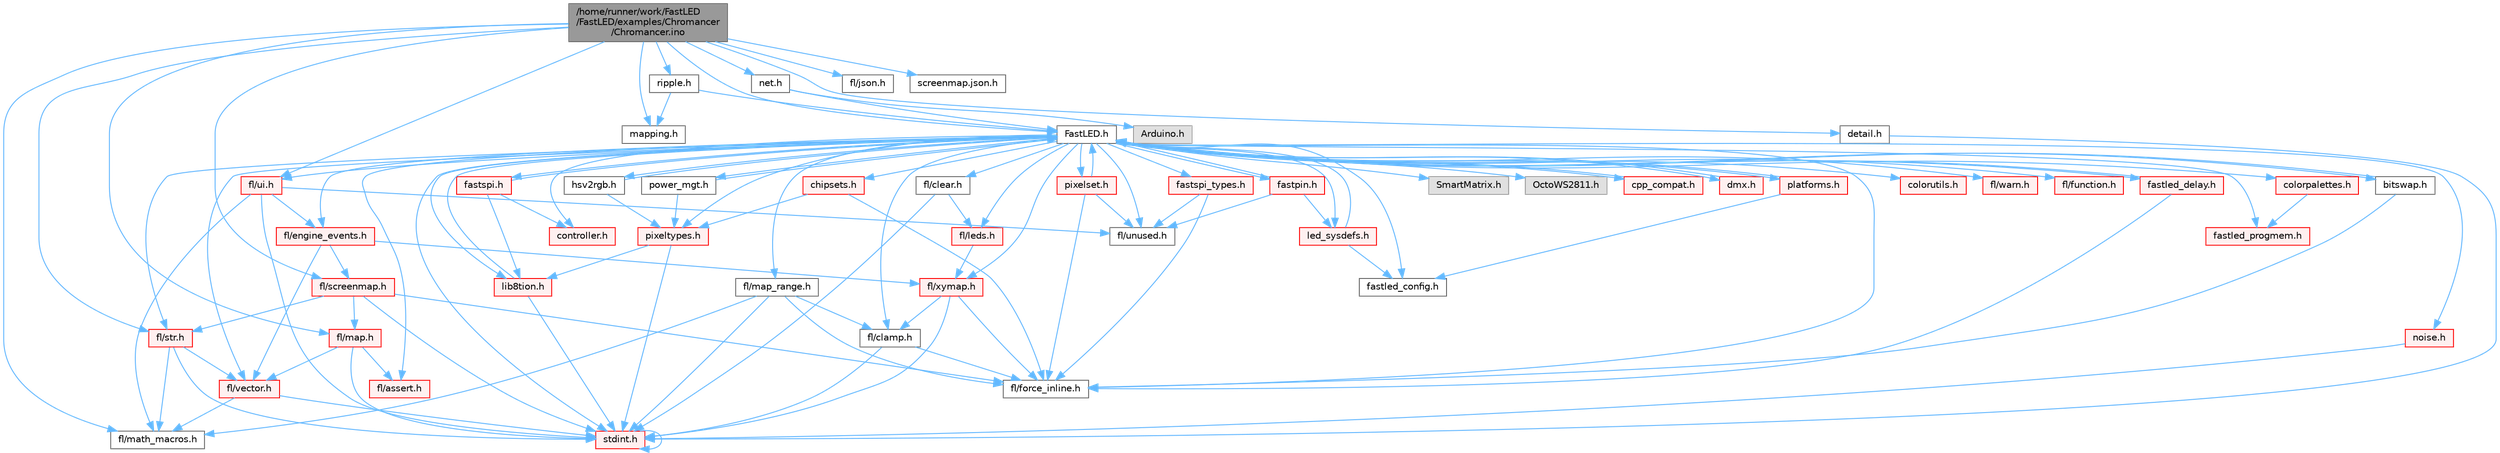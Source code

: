 digraph "/home/runner/work/FastLED/FastLED/examples/Chromancer/Chromancer.ino"
{
 // INTERACTIVE_SVG=YES
 // LATEX_PDF_SIZE
  bgcolor="transparent";
  edge [fontname=Helvetica,fontsize=10,labelfontname=Helvetica,labelfontsize=10];
  node [fontname=Helvetica,fontsize=10,shape=box,height=0.2,width=0.4];
  Node1 [id="Node000001",label="/home/runner/work/FastLED\l/FastLED/examples/Chromancer\l/Chromancer.ino",height=0.2,width=0.4,color="gray40", fillcolor="grey60", style="filled", fontcolor="black",tooltip=" "];
  Node1 -> Node2 [id="edge1_Node000001_Node000002",color="steelblue1",style="solid",tooltip=" "];
  Node2 [id="Node000002",label="mapping.h",height=0.2,width=0.4,color="grey40", fillcolor="white", style="filled",URL="$de/d0c/mapping_8h.html",tooltip=" "];
  Node1 -> Node3 [id="edge2_Node000001_Node000003",color="steelblue1",style="solid",tooltip=" "];
  Node3 [id="Node000003",label="net.h",height=0.2,width=0.4,color="grey40", fillcolor="white", style="filled",URL="$d7/d97/net_8h.html",tooltip=" "];
  Node3 -> Node4 [id="edge3_Node000003_Node000004",color="steelblue1",style="solid",tooltip=" "];
  Node4 [id="Node000004",label="Arduino.h",height=0.2,width=0.4,color="grey60", fillcolor="#E0E0E0", style="filled",tooltip=" "];
  Node3 -> Node5 [id="edge4_Node000003_Node000005",color="steelblue1",style="solid",tooltip=" "];
  Node5 [id="Node000005",label="FastLED.h",height=0.2,width=0.4,color="grey40", fillcolor="white", style="filled",URL="$db/d97/_fast_l_e_d_8h.html",tooltip="central include file for FastLED, defines the CFastLED class/object"];
  Node5 -> Node6 [id="edge5_Node000005_Node000006",color="steelblue1",style="solid",tooltip=" "];
  Node6 [id="Node000006",label="stdint.h",height=0.2,width=0.4,color="red", fillcolor="#FFF0F0", style="filled",URL="$df/dd8/stdint_8h.html",tooltip=" "];
  Node6 -> Node6 [id="edge6_Node000006_Node000006",color="steelblue1",style="solid",tooltip=" "];
  Node5 -> Node8 [id="edge7_Node000005_Node000008",color="steelblue1",style="solid",tooltip=" "];
  Node8 [id="Node000008",label="SmartMatrix.h",height=0.2,width=0.4,color="grey60", fillcolor="#E0E0E0", style="filled",tooltip=" "];
  Node5 -> Node9 [id="edge8_Node000005_Node000009",color="steelblue1",style="solid",tooltip=" "];
  Node9 [id="Node000009",label="OctoWS2811.h",height=0.2,width=0.4,color="grey60", fillcolor="#E0E0E0", style="filled",tooltip=" "];
  Node5 -> Node10 [id="edge9_Node000005_Node000010",color="steelblue1",style="solid",tooltip=" "];
  Node10 [id="Node000010",label="fl/force_inline.h",height=0.2,width=0.4,color="grey40", fillcolor="white", style="filled",URL="$d4/d64/force__inline_8h.html",tooltip=" "];
  Node5 -> Node11 [id="edge10_Node000005_Node000011",color="steelblue1",style="solid",tooltip=" "];
  Node11 [id="Node000011",label="cpp_compat.h",height=0.2,width=0.4,color="red", fillcolor="#FFF0F0", style="filled",URL="$d9/d13/cpp__compat_8h.html",tooltip="Compatibility functions based on C++ version."];
  Node11 -> Node5 [id="edge11_Node000011_Node000005",color="steelblue1",style="solid",tooltip=" "];
  Node5 -> Node13 [id="edge12_Node000005_Node000013",color="steelblue1",style="solid",tooltip=" "];
  Node13 [id="Node000013",label="fastled_config.h",height=0.2,width=0.4,color="grey40", fillcolor="white", style="filled",URL="$d5/d11/fastled__config_8h.html",tooltip="Contains definitions that can be used to configure FastLED at compile time."];
  Node5 -> Node14 [id="edge13_Node000005_Node000014",color="steelblue1",style="solid",tooltip=" "];
  Node14 [id="Node000014",label="led_sysdefs.h",height=0.2,width=0.4,color="red", fillcolor="#FFF0F0", style="filled",URL="$d9/d3e/led__sysdefs_8h.html",tooltip="Determines which platform system definitions to include."];
  Node14 -> Node5 [id="edge14_Node000014_Node000005",color="steelblue1",style="solid",tooltip=" "];
  Node14 -> Node13 [id="edge15_Node000014_Node000013",color="steelblue1",style="solid",tooltip=" "];
  Node5 -> Node16 [id="edge16_Node000005_Node000016",color="steelblue1",style="solid",tooltip=" "];
  Node16 [id="Node000016",label="fastled_delay.h",height=0.2,width=0.4,color="red", fillcolor="#FFF0F0", style="filled",URL="$d0/da8/fastled__delay_8h.html",tooltip="Utility functions and classes for managing delay cycles."];
  Node16 -> Node5 [id="edge17_Node000016_Node000005",color="steelblue1",style="solid",tooltip=" "];
  Node16 -> Node10 [id="edge18_Node000016_Node000010",color="steelblue1",style="solid",tooltip=" "];
  Node5 -> Node18 [id="edge19_Node000005_Node000018",color="steelblue1",style="solid",tooltip=" "];
  Node18 [id="Node000018",label="bitswap.h",height=0.2,width=0.4,color="grey40", fillcolor="white", style="filled",URL="$de/ded/bitswap_8h.html",tooltip="Functions for doing a rotation of bits/bytes used by parallel output."];
  Node18 -> Node5 [id="edge20_Node000018_Node000005",color="steelblue1",style="solid",tooltip=" "];
  Node18 -> Node10 [id="edge21_Node000018_Node000010",color="steelblue1",style="solid",tooltip=" "];
  Node5 -> Node19 [id="edge22_Node000005_Node000019",color="steelblue1",style="solid",tooltip=" "];
  Node19 [id="Node000019",label="controller.h",height=0.2,width=0.4,color="red", fillcolor="#FFF0F0", style="filled",URL="$d2/dd9/controller_8h.html",tooltip="deprecated: base definitions used by led controllers for writing out led data"];
  Node5 -> Node71 [id="edge23_Node000005_Node000071",color="steelblue1",style="solid",tooltip=" "];
  Node71 [id="Node000071",label="fastpin.h",height=0.2,width=0.4,color="red", fillcolor="#FFF0F0", style="filled",URL="$db/d65/fastpin_8h.html",tooltip="Class base definitions for defining fast pin access."];
  Node71 -> Node5 [id="edge24_Node000071_Node000005",color="steelblue1",style="solid",tooltip=" "];
  Node71 -> Node14 [id="edge25_Node000071_Node000014",color="steelblue1",style="solid",tooltip=" "];
  Node71 -> Node58 [id="edge26_Node000071_Node000058",color="steelblue1",style="solid",tooltip=" "];
  Node58 [id="Node000058",label="fl/unused.h",height=0.2,width=0.4,color="grey40", fillcolor="white", style="filled",URL="$d8/d4b/unused_8h.html",tooltip=" "];
  Node5 -> Node72 [id="edge27_Node000005_Node000072",color="steelblue1",style="solid",tooltip=" "];
  Node72 [id="Node000072",label="fastspi_types.h",height=0.2,width=0.4,color="red", fillcolor="#FFF0F0", style="filled",URL="$d2/ddb/fastspi__types_8h.html",tooltip="Data types and constants used by SPI interfaces."];
  Node72 -> Node10 [id="edge28_Node000072_Node000010",color="steelblue1",style="solid",tooltip=" "];
  Node72 -> Node58 [id="edge29_Node000072_Node000058",color="steelblue1",style="solid",tooltip=" "];
  Node5 -> Node73 [id="edge30_Node000005_Node000073",color="steelblue1",style="solid",tooltip=" "];
  Node73 [id="Node000073",label="dmx.h",height=0.2,width=0.4,color="red", fillcolor="#FFF0F0", style="filled",URL="$d3/de1/dmx_8h.html",tooltip="Defines the DMX512-based LED controllers."];
  Node73 -> Node5 [id="edge31_Node000073_Node000005",color="steelblue1",style="solid",tooltip=" "];
  Node5 -> Node76 [id="edge32_Node000005_Node000076",color="steelblue1",style="solid",tooltip=" "];
  Node76 [id="Node000076",label="platforms.h",height=0.2,width=0.4,color="red", fillcolor="#FFF0F0", style="filled",URL="$da/dc9/platforms_8h.html",tooltip="Determines which platforms headers to include."];
  Node76 -> Node5 [id="edge33_Node000076_Node000005",color="steelblue1",style="solid",tooltip=" "];
  Node76 -> Node13 [id="edge34_Node000076_Node000013",color="steelblue1",style="solid",tooltip=" "];
  Node5 -> Node78 [id="edge35_Node000005_Node000078",color="steelblue1",style="solid",tooltip=" "];
  Node78 [id="Node000078",label="fastled_progmem.h",height=0.2,width=0.4,color="red", fillcolor="#FFF0F0", style="filled",URL="$df/dab/fastled__progmem_8h.html",tooltip="Wrapper definitions to allow seamless use of PROGMEM in environments that have it."];
  Node5 -> Node22 [id="edge36_Node000005_Node000022",color="steelblue1",style="solid",tooltip=" "];
  Node22 [id="Node000022",label="lib8tion.h",height=0.2,width=0.4,color="red", fillcolor="#FFF0F0", style="filled",URL="$df/da5/lib8tion_8h.html",tooltip="Fast, efficient 8-bit math functions specifically designed for high-performance LED programming."];
  Node22 -> Node5 [id="edge37_Node000022_Node000005",color="steelblue1",style="solid",tooltip=" "];
  Node22 -> Node6 [id="edge38_Node000022_Node000006",color="steelblue1",style="solid",tooltip=" "];
  Node5 -> Node21 [id="edge39_Node000005_Node000021",color="steelblue1",style="solid",tooltip=" "];
  Node21 [id="Node000021",label="pixeltypes.h",height=0.2,width=0.4,color="red", fillcolor="#FFF0F0", style="filled",URL="$d2/dba/pixeltypes_8h.html",tooltip="Includes defintions for RGB and HSV pixels."];
  Node21 -> Node6 [id="edge40_Node000021_Node000006",color="steelblue1",style="solid",tooltip=" "];
  Node21 -> Node22 [id="edge41_Node000021_Node000022",color="steelblue1",style="solid",tooltip=" "];
  Node5 -> Node79 [id="edge42_Node000005_Node000079",color="steelblue1",style="solid",tooltip=" "];
  Node79 [id="Node000079",label="hsv2rgb.h",height=0.2,width=0.4,color="grey40", fillcolor="white", style="filled",URL="$de/d9a/hsv2rgb_8h.html",tooltip="Functions to convert from the HSV colorspace to the RGB colorspace."];
  Node79 -> Node5 [id="edge43_Node000079_Node000005",color="steelblue1",style="solid",tooltip=" "];
  Node79 -> Node21 [id="edge44_Node000079_Node000021",color="steelblue1",style="solid",tooltip=" "];
  Node5 -> Node80 [id="edge45_Node000005_Node000080",color="steelblue1",style="solid",tooltip=" "];
  Node80 [id="Node000080",label="colorutils.h",height=0.2,width=0.4,color="red", fillcolor="#FFF0F0", style="filled",URL="$d1/dfb/colorutils_8h.html",tooltip=" "];
  Node5 -> Node86 [id="edge46_Node000005_Node000086",color="steelblue1",style="solid",tooltip=" "];
  Node86 [id="Node000086",label="pixelset.h",height=0.2,width=0.4,color="red", fillcolor="#FFF0F0", style="filled",URL="$d4/d46/pixelset_8h.html",tooltip="Declares classes for managing logical groups of LEDs."];
  Node86 -> Node10 [id="edge47_Node000086_Node000010",color="steelblue1",style="solid",tooltip=" "];
  Node86 -> Node58 [id="edge48_Node000086_Node000058",color="steelblue1",style="solid",tooltip=" "];
  Node86 -> Node5 [id="edge49_Node000086_Node000005",color="steelblue1",style="solid",tooltip=" "];
  Node5 -> Node88 [id="edge50_Node000005_Node000088",color="steelblue1",style="solid",tooltip=" "];
  Node88 [id="Node000088",label="colorpalettes.h",height=0.2,width=0.4,color="red", fillcolor="#FFF0F0", style="filled",URL="$dc/dcc/colorpalettes_8h.html",tooltip="Declarations for the predefined color palettes supplied by FastLED."];
  Node88 -> Node78 [id="edge51_Node000088_Node000078",color="steelblue1",style="solid",tooltip=" "];
  Node5 -> Node89 [id="edge52_Node000005_Node000089",color="steelblue1",style="solid",tooltip=" "];
  Node89 [id="Node000089",label="noise.h",height=0.2,width=0.4,color="red", fillcolor="#FFF0F0", style="filled",URL="$d1/d31/noise_8h.html",tooltip="Functions to generate and fill arrays with noise."];
  Node89 -> Node6 [id="edge53_Node000089_Node000006",color="steelblue1",style="solid",tooltip=" "];
  Node5 -> Node90 [id="edge54_Node000005_Node000090",color="steelblue1",style="solid",tooltip=" "];
  Node90 [id="Node000090",label="power_mgt.h",height=0.2,width=0.4,color="grey40", fillcolor="white", style="filled",URL="$dc/d5b/power__mgt_8h.html",tooltip="Functions to limit the power used by FastLED."];
  Node90 -> Node5 [id="edge55_Node000090_Node000005",color="steelblue1",style="solid",tooltip=" "];
  Node90 -> Node21 [id="edge56_Node000090_Node000021",color="steelblue1",style="solid",tooltip=" "];
  Node5 -> Node91 [id="edge57_Node000005_Node000091",color="steelblue1",style="solid",tooltip=" "];
  Node91 [id="Node000091",label="fastspi.h",height=0.2,width=0.4,color="red", fillcolor="#FFF0F0", style="filled",URL="$d6/ddc/fastspi_8h.html",tooltip="Serial peripheral interface (SPI) definitions per platform."];
  Node91 -> Node5 [id="edge58_Node000091_Node000005",color="steelblue1",style="solid",tooltip=" "];
  Node91 -> Node19 [id="edge59_Node000091_Node000019",color="steelblue1",style="solid",tooltip=" "];
  Node91 -> Node22 [id="edge60_Node000091_Node000022",color="steelblue1",style="solid",tooltip=" "];
  Node5 -> Node93 [id="edge61_Node000005_Node000093",color="steelblue1",style="solid",tooltip=" "];
  Node93 [id="Node000093",label="chipsets.h",height=0.2,width=0.4,color="red", fillcolor="#FFF0F0", style="filled",URL="$db/d66/chipsets_8h.html",tooltip="Contains the bulk of the definitions for the various LED chipsets supported."];
  Node93 -> Node21 [id="edge62_Node000093_Node000021",color="steelblue1",style="solid",tooltip=" "];
  Node93 -> Node10 [id="edge63_Node000093_Node000010",color="steelblue1",style="solid",tooltip=" "];
  Node5 -> Node59 [id="edge64_Node000005_Node000059",color="steelblue1",style="solid",tooltip=" "];
  Node59 [id="Node000059",label="fl/engine_events.h",height=0.2,width=0.4,color="red", fillcolor="#FFF0F0", style="filled",URL="$db/dc0/engine__events_8h.html",tooltip=" "];
  Node59 -> Node60 [id="edge65_Node000059_Node000060",color="steelblue1",style="solid",tooltip=" "];
  Node60 [id="Node000060",label="fl/screenmap.h",height=0.2,width=0.4,color="red", fillcolor="#FFF0F0", style="filled",URL="$d7/d97/screenmap_8h.html",tooltip=" "];
  Node60 -> Node6 [id="edge66_Node000060_Node000006",color="steelblue1",style="solid",tooltip=" "];
  Node60 -> Node10 [id="edge67_Node000060_Node000010",color="steelblue1",style="solid",tooltip=" "];
  Node60 -> Node63 [id="edge68_Node000060_Node000063",color="steelblue1",style="solid",tooltip=" "];
  Node63 [id="Node000063",label="fl/map.h",height=0.2,width=0.4,color="red", fillcolor="#FFF0F0", style="filled",URL="$dc/db7/map_8h.html",tooltip=" "];
  Node63 -> Node6 [id="edge69_Node000063_Node000006",color="steelblue1",style="solid",tooltip=" "];
  Node63 -> Node64 [id="edge70_Node000063_Node000064",color="steelblue1",style="solid",tooltip=" "];
  Node64 [id="Node000064",label="fl/assert.h",height=0.2,width=0.4,color="red", fillcolor="#FFF0F0", style="filled",URL="$dc/da7/assert_8h.html",tooltip=" "];
  Node63 -> Node38 [id="edge71_Node000063_Node000038",color="steelblue1",style="solid",tooltip=" "];
  Node38 [id="Node000038",label="fl/vector.h",height=0.2,width=0.4,color="red", fillcolor="#FFF0F0", style="filled",URL="$d6/d68/vector_8h.html",tooltip=" "];
  Node38 -> Node6 [id="edge72_Node000038_Node000006",color="steelblue1",style="solid",tooltip=" "];
  Node38 -> Node33 [id="edge73_Node000038_Node000033",color="steelblue1",style="solid",tooltip=" "];
  Node33 [id="Node000033",label="fl/math_macros.h",height=0.2,width=0.4,color="grey40", fillcolor="white", style="filled",URL="$d8/db8/math__macros_8h.html",tooltip=" "];
  Node60 -> Node28 [id="edge74_Node000060_Node000028",color="steelblue1",style="solid",tooltip=" "];
  Node28 [id="Node000028",label="fl/str.h",height=0.2,width=0.4,color="red", fillcolor="#FFF0F0", style="filled",URL="$d1/d93/str_8h.html",tooltip=" "];
  Node28 -> Node6 [id="edge75_Node000028_Node000006",color="steelblue1",style="solid",tooltip=" "];
  Node28 -> Node33 [id="edge76_Node000028_Node000033",color="steelblue1",style="solid",tooltip=" "];
  Node28 -> Node38 [id="edge77_Node000028_Node000038",color="steelblue1",style="solid",tooltip=" "];
  Node59 -> Node38 [id="edge78_Node000059_Node000038",color="steelblue1",style="solid",tooltip=" "];
  Node59 -> Node68 [id="edge79_Node000059_Node000068",color="steelblue1",style="solid",tooltip=" "];
  Node68 [id="Node000068",label="fl/xymap.h",height=0.2,width=0.4,color="red", fillcolor="#FFF0F0", style="filled",URL="$da/d61/xymap_8h.html",tooltip=" "];
  Node68 -> Node6 [id="edge80_Node000068_Node000006",color="steelblue1",style="solid",tooltip=" "];
  Node68 -> Node31 [id="edge81_Node000068_Node000031",color="steelblue1",style="solid",tooltip=" "];
  Node31 [id="Node000031",label="fl/clamp.h",height=0.2,width=0.4,color="grey40", fillcolor="white", style="filled",URL="$d6/dd3/clamp_8h.html",tooltip=" "];
  Node31 -> Node6 [id="edge82_Node000031_Node000006",color="steelblue1",style="solid",tooltip=" "];
  Node31 -> Node10 [id="edge83_Node000031_Node000010",color="steelblue1",style="solid",tooltip=" "];
  Node68 -> Node10 [id="edge84_Node000068_Node000010",color="steelblue1",style="solid",tooltip=" "];
  Node5 -> Node94 [id="edge85_Node000005_Node000094",color="steelblue1",style="solid",tooltip=" "];
  Node94 [id="Node000094",label="fl/leds.h",height=0.2,width=0.4,color="red", fillcolor="#FFF0F0", style="filled",URL="$da/d78/leds_8h.html",tooltip=" "];
  Node94 -> Node68 [id="edge86_Node000094_Node000068",color="steelblue1",style="solid",tooltip=" "];
  Node5 -> Node28 [id="edge87_Node000005_Node000028",color="steelblue1",style="solid",tooltip=" "];
  Node5 -> Node68 [id="edge88_Node000005_Node000068",color="steelblue1",style="solid",tooltip=" "];
  Node5 -> Node31 [id="edge89_Node000005_Node000031",color="steelblue1",style="solid",tooltip=" "];
  Node5 -> Node32 [id="edge90_Node000005_Node000032",color="steelblue1",style="solid",tooltip=" "];
  Node32 [id="Node000032",label="fl/map_range.h",height=0.2,width=0.4,color="grey40", fillcolor="white", style="filled",URL="$d1/d47/map__range_8h.html",tooltip=" "];
  Node32 -> Node6 [id="edge91_Node000032_Node000006",color="steelblue1",style="solid",tooltip=" "];
  Node32 -> Node31 [id="edge92_Node000032_Node000031",color="steelblue1",style="solid",tooltip=" "];
  Node32 -> Node10 [id="edge93_Node000032_Node000010",color="steelblue1",style="solid",tooltip=" "];
  Node32 -> Node33 [id="edge94_Node000032_Node000033",color="steelblue1",style="solid",tooltip=" "];
  Node5 -> Node95 [id="edge95_Node000005_Node000095",color="steelblue1",style="solid",tooltip=" "];
  Node95 [id="Node000095",label="fl/warn.h",height=0.2,width=0.4,color="red", fillcolor="#FFF0F0", style="filled",URL="$de/d77/warn_8h.html",tooltip=" "];
  Node5 -> Node64 [id="edge96_Node000005_Node000064",color="steelblue1",style="solid",tooltip=" "];
  Node5 -> Node58 [id="edge97_Node000005_Node000058",color="steelblue1",style="solid",tooltip=" "];
  Node5 -> Node38 [id="edge98_Node000005_Node000038",color="steelblue1",style="solid",tooltip=" "];
  Node5 -> Node98 [id="edge99_Node000005_Node000098",color="steelblue1",style="solid",tooltip=" "];
  Node98 [id="Node000098",label="fl/function.h",height=0.2,width=0.4,color="red", fillcolor="#FFF0F0", style="filled",URL="$dd/d67/function_8h.html",tooltip=" "];
  Node5 -> Node99 [id="edge100_Node000005_Node000099",color="steelblue1",style="solid",tooltip=" "];
  Node99 [id="Node000099",label="fl/clear.h",height=0.2,width=0.4,color="grey40", fillcolor="white", style="filled",URL="$df/db0/clear_8h.html",tooltip=" "];
  Node99 -> Node94 [id="edge101_Node000099_Node000094",color="steelblue1",style="solid",tooltip=" "];
  Node99 -> Node6 [id="edge102_Node000099_Node000006",color="steelblue1",style="solid",tooltip=" "];
  Node5 -> Node100 [id="edge103_Node000005_Node000100",color="steelblue1",style="solid",tooltip=" "];
  Node100 [id="Node000100",label="fl/ui.h",height=0.2,width=0.4,color="red", fillcolor="#FFF0F0", style="filled",URL="$d9/d3b/ui_8h.html",tooltip=" "];
  Node100 -> Node6 [id="edge104_Node000100_Node000006",color="steelblue1",style="solid",tooltip=" "];
  Node100 -> Node59 [id="edge105_Node000100_Node000059",color="steelblue1",style="solid",tooltip=" "];
  Node100 -> Node33 [id="edge106_Node000100_Node000033",color="steelblue1",style="solid",tooltip=" "];
  Node100 -> Node58 [id="edge107_Node000100_Node000058",color="steelblue1",style="solid",tooltip=" "];
  Node1 -> Node107 [id="edge108_Node000001_Node000107",color="steelblue1",style="solid",tooltip=" "];
  Node107 [id="Node000107",label="ripple.h",height=0.2,width=0.4,color="grey40", fillcolor="white", style="filled",URL="$de/de3/ripple_8h.html",tooltip=" "];
  Node107 -> Node5 [id="edge109_Node000107_Node000005",color="steelblue1",style="solid",tooltip=" "];
  Node107 -> Node2 [id="edge110_Node000107_Node000002",color="steelblue1",style="solid",tooltip=" "];
  Node1 -> Node5 [id="edge111_Node000001_Node000005",color="steelblue1",style="solid",tooltip=" "];
  Node1 -> Node108 [id="edge112_Node000001_Node000108",color="steelblue1",style="solid",tooltip=" "];
  Node108 [id="Node000108",label="detail.h",height=0.2,width=0.4,color="grey40", fillcolor="white", style="filled",URL="$d3/d97/detail_8h.html",tooltip=" "];
  Node108 -> Node6 [id="edge113_Node000108_Node000006",color="steelblue1",style="solid",tooltip=" "];
  Node1 -> Node60 [id="edge114_Node000001_Node000060",color="steelblue1",style="solid",tooltip=" "];
  Node1 -> Node33 [id="edge115_Node000001_Node000033",color="steelblue1",style="solid",tooltip=" "];
  Node1 -> Node109 [id="edge116_Node000001_Node000109",color="steelblue1",style="solid",tooltip=" "];
  Node109 [id="Node000109",label="fl/json.h",height=0.2,width=0.4,color="grey40", fillcolor="white", style="filled",URL="$d7/d91/fl_2json_8h.html",tooltip=" "];
  Node1 -> Node100 [id="edge117_Node000001_Node000100",color="steelblue1",style="solid",tooltip=" "];
  Node1 -> Node63 [id="edge118_Node000001_Node000063",color="steelblue1",style="solid",tooltip=" "];
  Node1 -> Node110 [id="edge119_Node000001_Node000110",color="steelblue1",style="solid",tooltip=" "];
  Node110 [id="Node000110",label="screenmap.json.h",height=0.2,width=0.4,color="grey40", fillcolor="white", style="filled",URL="$da/d23/screenmap_8json_8h.html",tooltip=" "];
  Node1 -> Node28 [id="edge120_Node000001_Node000028",color="steelblue1",style="solid",tooltip=" "];
}
